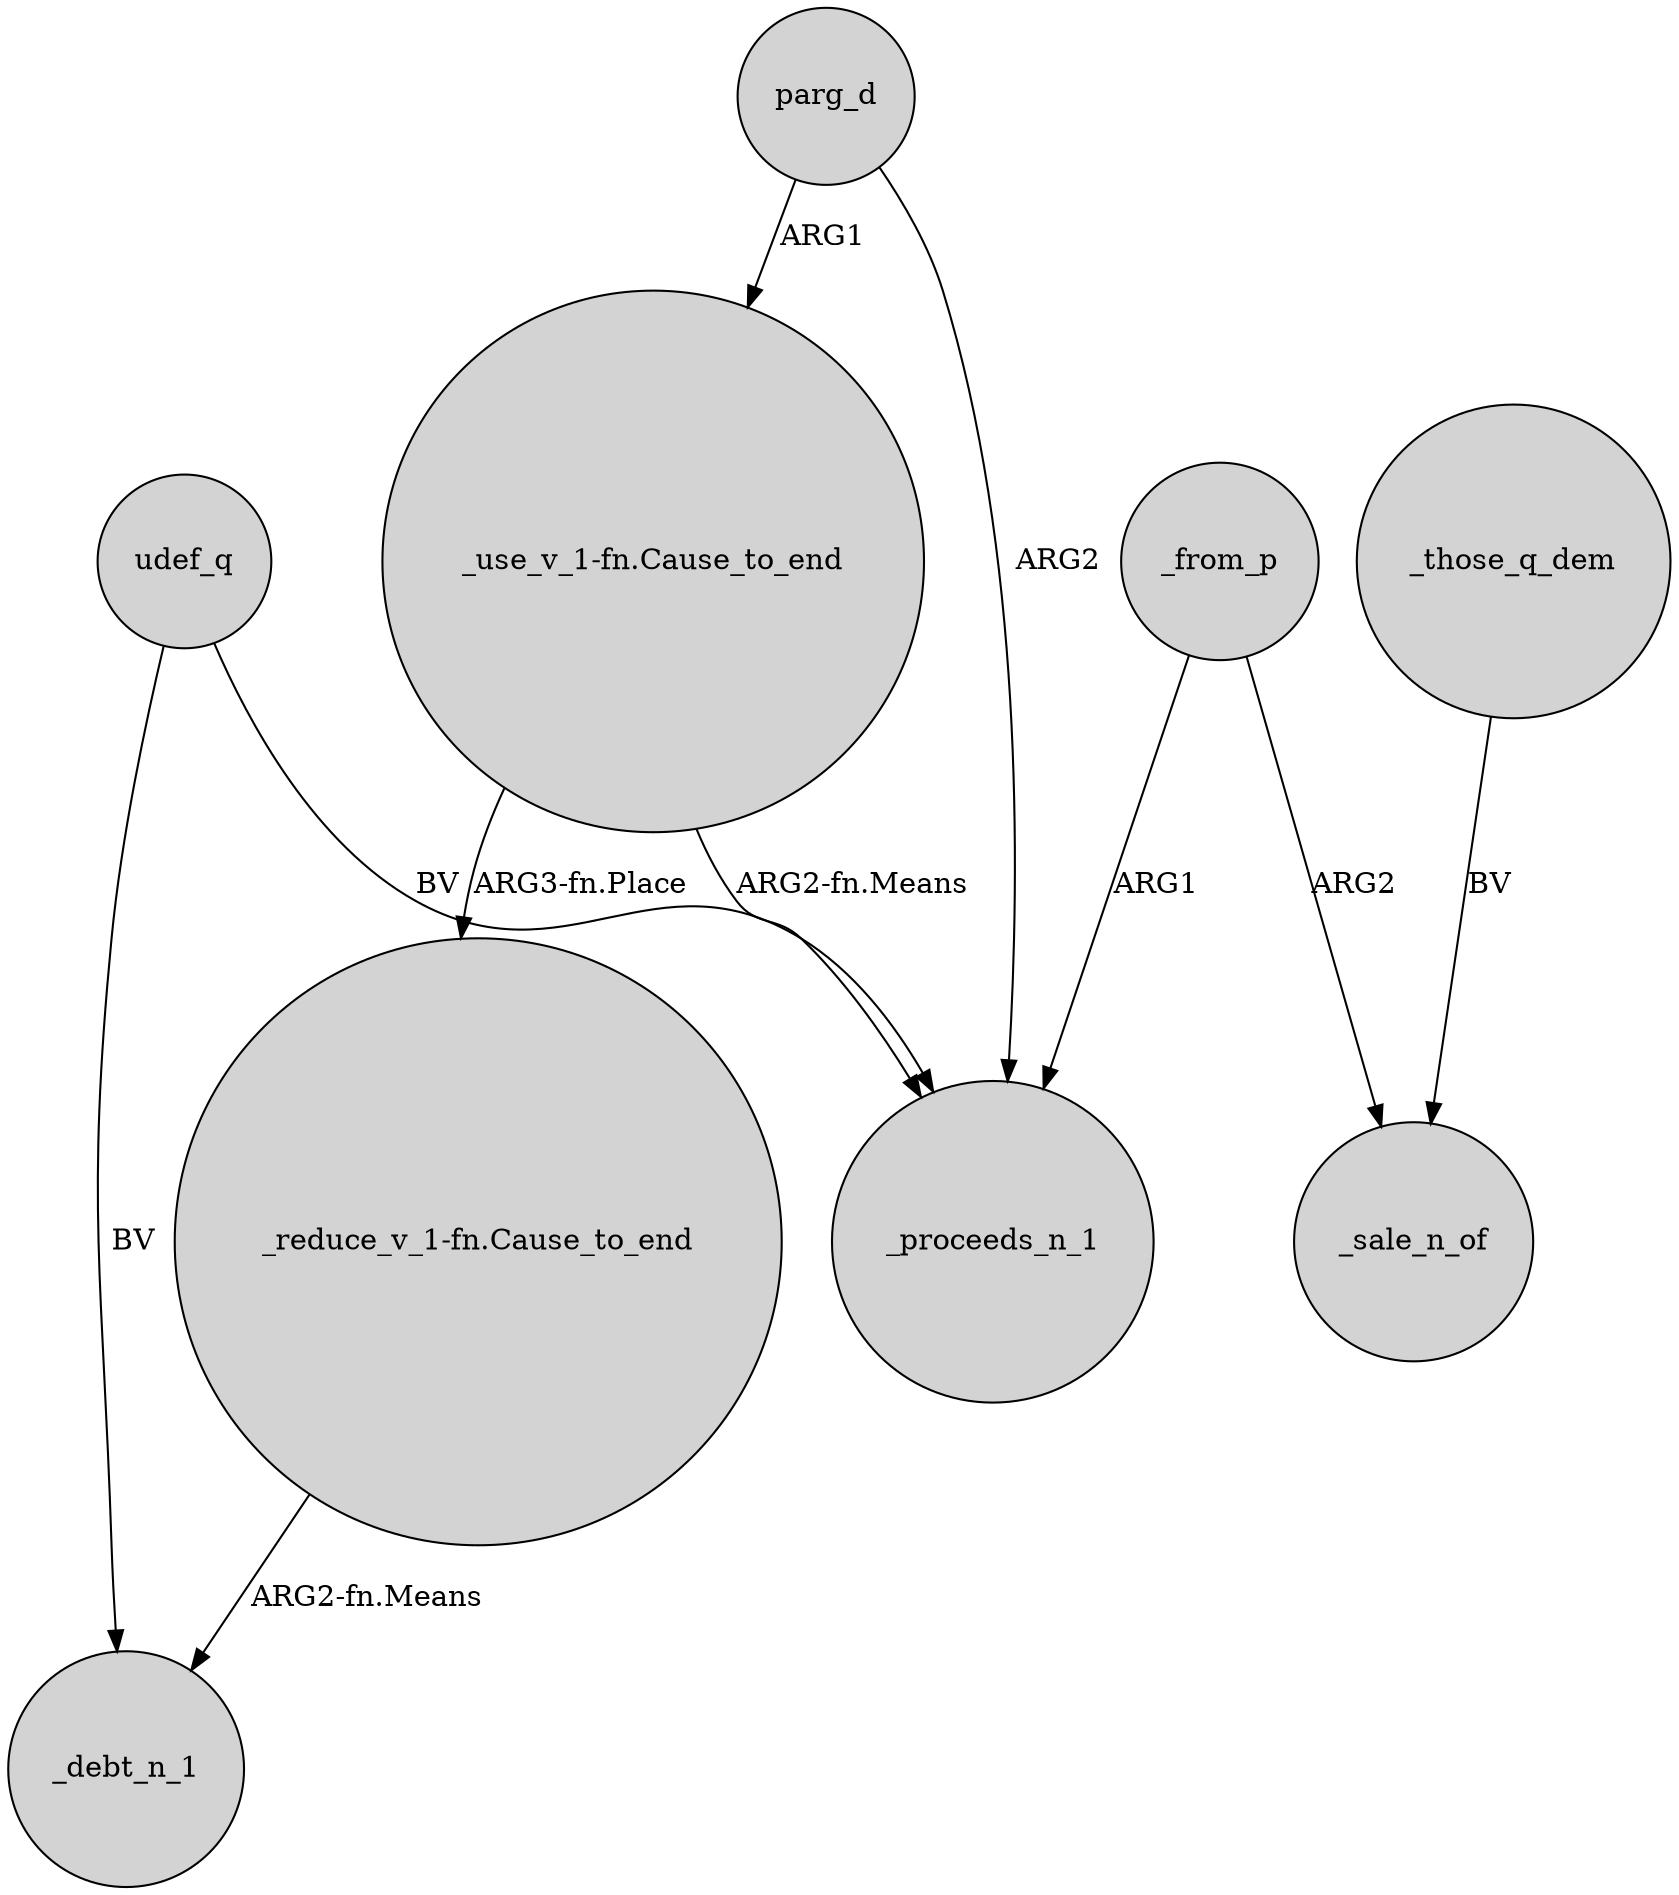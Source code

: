 digraph {
	node [shape=circle style=filled]
	_from_p -> _proceeds_n_1 [label=ARG1]
	udef_q -> _debt_n_1 [label=BV]
	parg_d -> _proceeds_n_1 [label=ARG2]
	parg_d -> "_use_v_1-fn.Cause_to_end" [label=ARG1]
	udef_q -> _proceeds_n_1 [label=BV]
	_those_q_dem -> _sale_n_of [label=BV]
	"_use_v_1-fn.Cause_to_end" -> _proceeds_n_1 [label="ARG2-fn.Means"]
	"_reduce_v_1-fn.Cause_to_end" -> _debt_n_1 [label="ARG2-fn.Means"]
	"_use_v_1-fn.Cause_to_end" -> "_reduce_v_1-fn.Cause_to_end" [label="ARG3-fn.Place"]
	_from_p -> _sale_n_of [label=ARG2]
}
